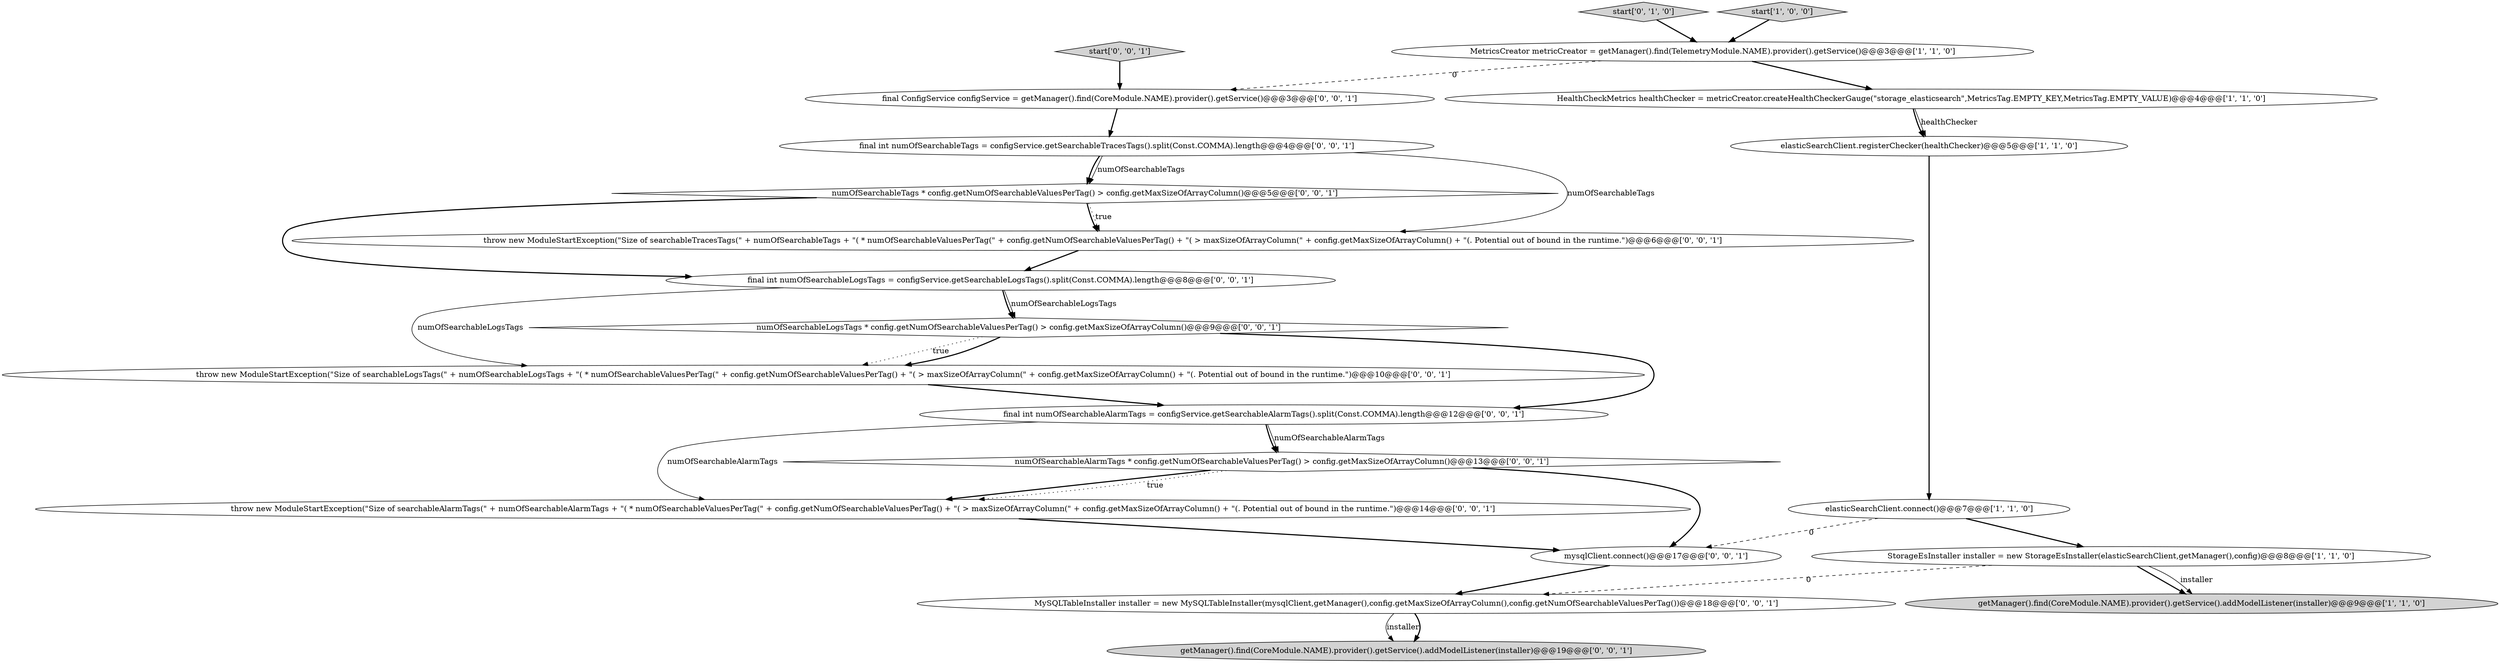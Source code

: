 digraph {
1 [style = filled, label = "elasticSearchClient.connect()@@@7@@@['1', '1', '0']", fillcolor = white, shape = ellipse image = "AAA0AAABBB1BBB"];
7 [style = filled, label = "start['0', '1', '0']", fillcolor = lightgray, shape = diamond image = "AAA0AAABBB2BBB"];
6 [style = filled, label = "HealthCheckMetrics healthChecker = metricCreator.createHealthCheckerGauge(\"storage_elasticsearch\",MetricsTag.EMPTY_KEY,MetricsTag.EMPTY_VALUE)@@@4@@@['1', '1', '0']", fillcolor = white, shape = ellipse image = "AAA0AAABBB1BBB"];
15 [style = filled, label = "start['0', '0', '1']", fillcolor = lightgray, shape = diamond image = "AAA0AAABBB3BBB"];
2 [style = filled, label = "start['1', '0', '0']", fillcolor = lightgray, shape = diamond image = "AAA0AAABBB1BBB"];
8 [style = filled, label = "final int numOfSearchableLogsTags = configService.getSearchableLogsTags().split(Const.COMMA).length@@@8@@@['0', '0', '1']", fillcolor = white, shape = ellipse image = "AAA0AAABBB3BBB"];
3 [style = filled, label = "elasticSearchClient.registerChecker(healthChecker)@@@5@@@['1', '1', '0']", fillcolor = white, shape = ellipse image = "AAA0AAABBB1BBB"];
11 [style = filled, label = "final ConfigService configService = getManager().find(CoreModule.NAME).provider().getService()@@@3@@@['0', '0', '1']", fillcolor = white, shape = ellipse image = "AAA0AAABBB3BBB"];
17 [style = filled, label = "mysqlClient.connect()@@@17@@@['0', '0', '1']", fillcolor = white, shape = ellipse image = "AAA0AAABBB3BBB"];
14 [style = filled, label = "throw new ModuleStartException(\"Size of searchableLogsTags(\" + numOfSearchableLogsTags + \"( * numOfSearchableValuesPerTag(\" + config.getNumOfSearchableValuesPerTag() + \"( > maxSizeOfArrayColumn(\" + config.getMaxSizeOfArrayColumn() + \"(. Potential out of bound in the runtime.\")@@@10@@@['0', '0', '1']", fillcolor = white, shape = ellipse image = "AAA0AAABBB3BBB"];
10 [style = filled, label = "final int numOfSearchableTags = configService.getSearchableTracesTags().split(Const.COMMA).length@@@4@@@['0', '0', '1']", fillcolor = white, shape = ellipse image = "AAA0AAABBB3BBB"];
19 [style = filled, label = "throw new ModuleStartException(\"Size of searchableAlarmTags(\" + numOfSearchableAlarmTags + \"( * numOfSearchableValuesPerTag(\" + config.getNumOfSearchableValuesPerTag() + \"( > maxSizeOfArrayColumn(\" + config.getMaxSizeOfArrayColumn() + \"(. Potential out of bound in the runtime.\")@@@14@@@['0', '0', '1']", fillcolor = white, shape = ellipse image = "AAA0AAABBB3BBB"];
21 [style = filled, label = "final int numOfSearchableAlarmTags = configService.getSearchableAlarmTags().split(Const.COMMA).length@@@12@@@['0', '0', '1']", fillcolor = white, shape = ellipse image = "AAA0AAABBB3BBB"];
4 [style = filled, label = "StorageEsInstaller installer = new StorageEsInstaller(elasticSearchClient,getManager(),config)@@@8@@@['1', '1', '0']", fillcolor = white, shape = ellipse image = "AAA0AAABBB1BBB"];
18 [style = filled, label = "numOfSearchableLogsTags * config.getNumOfSearchableValuesPerTag() > config.getMaxSizeOfArrayColumn()@@@9@@@['0', '0', '1']", fillcolor = white, shape = diamond image = "AAA0AAABBB3BBB"];
5 [style = filled, label = "getManager().find(CoreModule.NAME).provider().getService().addModelListener(installer)@@@9@@@['1', '1', '0']", fillcolor = lightgray, shape = ellipse image = "AAA0AAABBB1BBB"];
12 [style = filled, label = "numOfSearchableTags * config.getNumOfSearchableValuesPerTag() > config.getMaxSizeOfArrayColumn()@@@5@@@['0', '0', '1']", fillcolor = white, shape = diamond image = "AAA0AAABBB3BBB"];
13 [style = filled, label = "getManager().find(CoreModule.NAME).provider().getService().addModelListener(installer)@@@19@@@['0', '0', '1']", fillcolor = lightgray, shape = ellipse image = "AAA0AAABBB3BBB"];
9 [style = filled, label = "throw new ModuleStartException(\"Size of searchableTracesTags(\" + numOfSearchableTags + \"( * numOfSearchableValuesPerTag(\" + config.getNumOfSearchableValuesPerTag() + \"( > maxSizeOfArrayColumn(\" + config.getMaxSizeOfArrayColumn() + \"(. Potential out of bound in the runtime.\")@@@6@@@['0', '0', '1']", fillcolor = white, shape = ellipse image = "AAA0AAABBB3BBB"];
16 [style = filled, label = "numOfSearchableAlarmTags * config.getNumOfSearchableValuesPerTag() > config.getMaxSizeOfArrayColumn()@@@13@@@['0', '0', '1']", fillcolor = white, shape = diamond image = "AAA0AAABBB3BBB"];
20 [style = filled, label = "MySQLTableInstaller installer = new MySQLTableInstaller(mysqlClient,getManager(),config.getMaxSizeOfArrayColumn(),config.getNumOfSearchableValuesPerTag())@@@18@@@['0', '0', '1']", fillcolor = white, shape = ellipse image = "AAA0AAABBB3BBB"];
0 [style = filled, label = "MetricsCreator metricCreator = getManager().find(TelemetryModule.NAME).provider().getService()@@@3@@@['1', '1', '0']", fillcolor = white, shape = ellipse image = "AAA0AAABBB1BBB"];
0->6 [style = bold, label=""];
8->14 [style = solid, label="numOfSearchableLogsTags"];
10->9 [style = solid, label="numOfSearchableTags"];
14->21 [style = bold, label=""];
21->19 [style = solid, label="numOfSearchableAlarmTags"];
21->16 [style = bold, label=""];
4->5 [style = bold, label=""];
16->19 [style = bold, label=""];
17->20 [style = bold, label=""];
3->1 [style = bold, label=""];
10->12 [style = bold, label=""];
18->14 [style = dotted, label="true"];
12->9 [style = bold, label=""];
8->18 [style = bold, label=""];
20->13 [style = solid, label="installer"];
10->12 [style = solid, label="numOfSearchableTags"];
20->13 [style = bold, label=""];
11->10 [style = bold, label=""];
21->16 [style = solid, label="numOfSearchableAlarmTags"];
16->19 [style = dotted, label="true"];
0->11 [style = dashed, label="0"];
15->11 [style = bold, label=""];
12->9 [style = dotted, label="true"];
19->17 [style = bold, label=""];
7->0 [style = bold, label=""];
6->3 [style = bold, label=""];
1->4 [style = bold, label=""];
18->21 [style = bold, label=""];
2->0 [style = bold, label=""];
16->17 [style = bold, label=""];
4->20 [style = dashed, label="0"];
9->8 [style = bold, label=""];
18->14 [style = bold, label=""];
1->17 [style = dashed, label="0"];
12->8 [style = bold, label=""];
4->5 [style = solid, label="installer"];
6->3 [style = solid, label="healthChecker"];
8->18 [style = solid, label="numOfSearchableLogsTags"];
}
